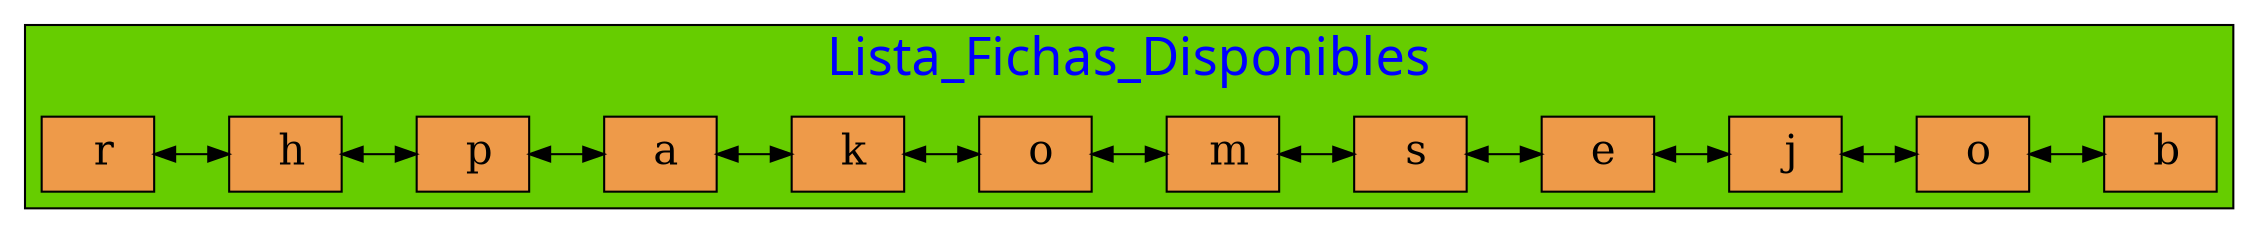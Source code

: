 digraph Lista_Doble{

graph[ranksep= "0.5",nodesep= "0.5"];
node[fontcolor=black shape=box style=filled fillcolor=tan2 fontsize=20];

subgraph cluster_1 {

fontname=algerian
fontsize=25;
label="Lista_Fichas_Disponibles";
fontcolor=blue
style=filled
fillcolor=chartreuse3
labelloc=t;{rank=same;
25770344240[label=" r"];
25770344320[label=" h"];
25770344400[label=" p"];
25770344480[label=" a"];
25770344560[label=" k"];
25770344640[label=" o"];
25770344720[label=" m"];
25770344800[label=" s"];
25770344880[label=" e"];
25770344960[label=" j"];
25770345040[label=" o"];
25770345120[label=" b"];
};

25770344240->
25770344320->
25770344400->
25770344480->
25770344560->
25770344640->
25770344720->
25770344800->
25770344880->
25770344960->
25770345040->
25770345120
[dir=both  color=black];

 }

}
